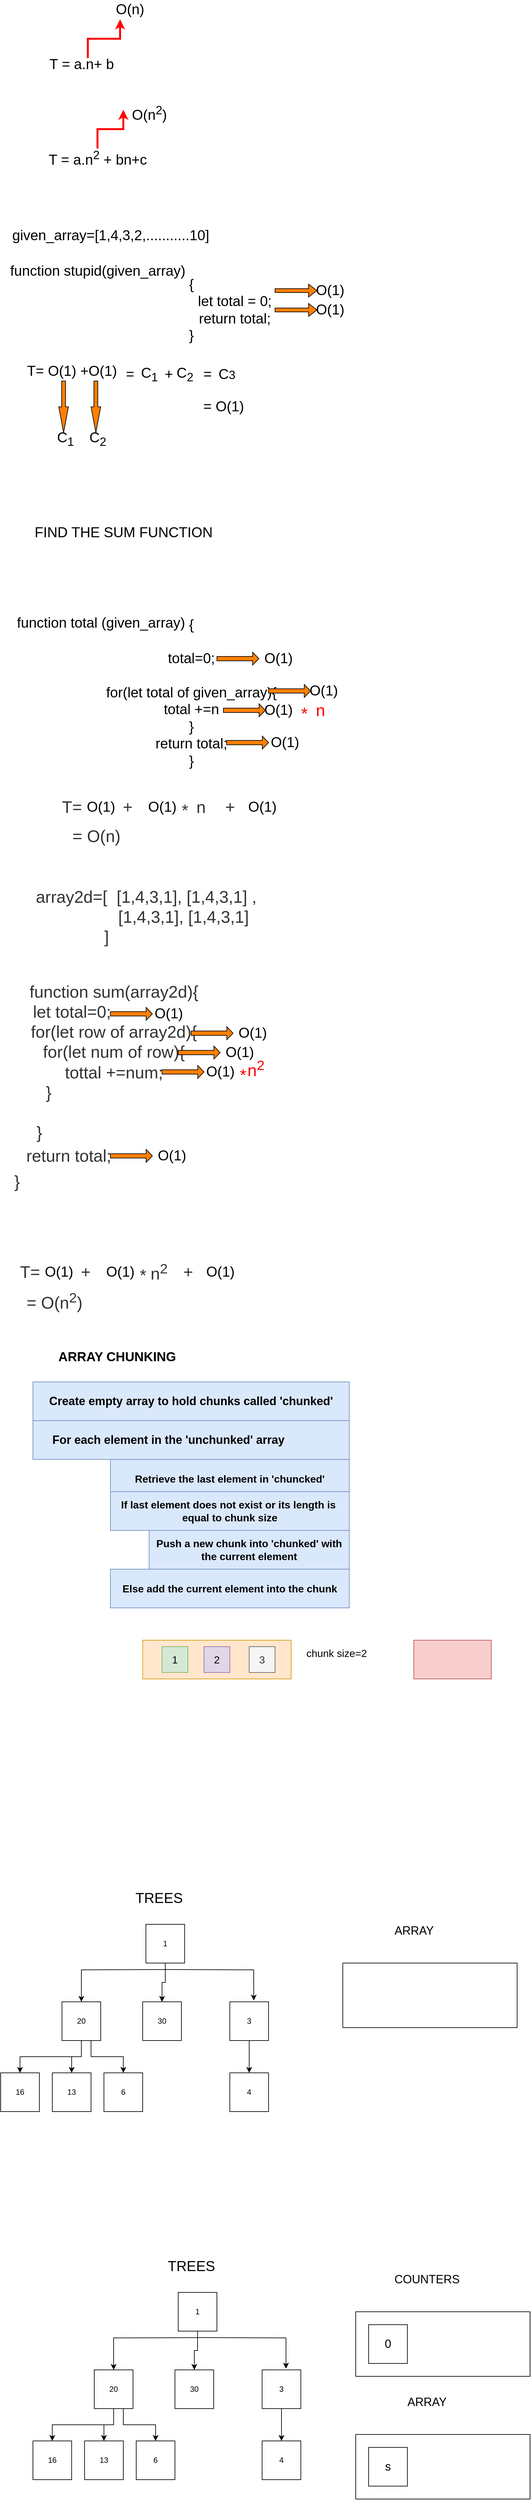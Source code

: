 <mxfile version="16.1.0" type="github">
  <diagram id="fwktXd9fh1U-leJpyrz3" name="Page-1">
    <mxGraphModel dx="1422" dy="762" grid="1" gridSize="10" guides="1" tooltips="1" connect="1" arrows="1" fold="1" page="1" pageScale="1" pageWidth="850" pageHeight="1100" math="1" shadow="0">
      <root>
        <mxCell id="0" />
        <mxCell id="1" parent="0" />
        <mxCell id="ZRBFm-E4YwIKLhz83vzm-7" value="&lt;font style=&quot;font-size: 22px&quot;&gt;T = a.n&lt;sup&gt;2&lt;/sup&gt; + bn+c&lt;/font&gt;" style="text;html=1;align=center;verticalAlign=middle;resizable=0;points=[];autosize=1;strokeColor=none;fillColor=none;" parent="1" vertex="1">
          <mxGeometry x="95" y="360" width="170" height="30" as="geometry" />
        </mxCell>
        <mxCell id="ZRBFm-E4YwIKLhz83vzm-8" value="" style="edgeStyle=elbowEdgeStyle;elbow=vertical;endArrow=classic;html=1;rounded=0;fontSize=22;strokeColor=#FF0000;strokeWidth=3;" parent="1" source="ZRBFm-E4YwIKLhz83vzm-7" edge="1">
          <mxGeometry width="50" height="50" relative="1" as="geometry">
            <mxPoint x="170" y="360" as="sourcePoint" />
            <mxPoint x="220" y="300" as="targetPoint" />
          </mxGeometry>
        </mxCell>
        <mxCell id="ZRBFm-E4YwIKLhz83vzm-9" value="O(n&lt;sup&gt;2&lt;/sup&gt;)" style="text;html=1;align=center;verticalAlign=middle;resizable=0;points=[];autosize=1;strokeColor=none;fillColor=none;fontSize=22;" parent="1" vertex="1">
          <mxGeometry x="225" y="285" width="70" height="40" as="geometry" />
        </mxCell>
        <mxCell id="ZRBFm-E4YwIKLhz83vzm-15" value="&lt;font style=&quot;font-size: 22px&quot;&gt;T = a.n+ b&lt;/font&gt;" style="text;html=1;align=center;verticalAlign=middle;resizable=0;points=[];autosize=1;strokeColor=none;fillColor=none;" parent="1" vertex="1">
          <mxGeometry x="95" y="220" width="120" height="20" as="geometry" />
        </mxCell>
        <mxCell id="ZRBFm-E4YwIKLhz83vzm-16" value="" style="edgeStyle=elbowEdgeStyle;elbow=vertical;endArrow=classic;html=1;rounded=0;fontSize=22;strokeColor=#FF0000;strokeWidth=3;" parent="1" edge="1">
          <mxGeometry width="50" height="50" relative="1" as="geometry">
            <mxPoint x="165" y="220" as="sourcePoint" />
            <mxPoint x="215" y="160" as="targetPoint" />
          </mxGeometry>
        </mxCell>
        <mxCell id="ZRBFm-E4YwIKLhz83vzm-17" value="O(n)" style="text;html=1;align=center;verticalAlign=middle;resizable=0;points=[];autosize=1;strokeColor=none;fillColor=none;fontSize=22;" parent="1" vertex="1">
          <mxGeometry x="200" y="130" width="60" height="30" as="geometry" />
        </mxCell>
        <mxCell id="ZRBFm-E4YwIKLhz83vzm-18" value="given_array=[1,4,3,2,...........10]" style="text;html=1;align=center;verticalAlign=middle;resizable=0;points=[];autosize=1;strokeColor=none;fillColor=none;fontSize=22;" parent="1" vertex="1">
          <mxGeometry x="40" y="480" width="320" height="30" as="geometry" />
        </mxCell>
        <mxCell id="ZRBFm-E4YwIKLhz83vzm-19" value="function stupid(given_array)" style="text;html=1;align=center;verticalAlign=middle;resizable=0;points=[];autosize=1;strokeColor=none;fillColor=none;fontSize=22;" parent="1" vertex="1">
          <mxGeometry x="35" y="535" width="290" height="30" as="geometry" />
        </mxCell>
        <mxCell id="ZRBFm-E4YwIKLhz83vzm-20" value="{&lt;br&gt;&amp;nbsp; &amp;nbsp; &amp;nbsp; &amp;nbsp; &amp;nbsp; &amp;nbsp; &amp;nbsp; &amp;nbsp; &amp;nbsp; &amp;nbsp; &amp;nbsp; let total = 0;&lt;br&gt;&amp;nbsp; &amp;nbsp; &amp;nbsp; &amp;nbsp; &amp;nbsp; &amp;nbsp; &amp;nbsp; &amp;nbsp; &amp;nbsp; &amp;nbsp; &amp;nbsp; return total;&lt;br&gt;}" style="text;html=1;align=center;verticalAlign=middle;resizable=0;points=[];autosize=1;strokeColor=none;fillColor=none;fontSize=22;" parent="1" vertex="1">
          <mxGeometry x="195" y="555" width="260" height="110" as="geometry" />
        </mxCell>
        <mxCell id="ZRBFm-E4YwIKLhz83vzm-21" value="" style="shape=singleArrow;whiteSpace=wrap;html=1;fontSize=22;fillColor=#FF8000;" parent="1" vertex="1">
          <mxGeometry x="455" y="570" width="65" height="20" as="geometry" />
        </mxCell>
        <mxCell id="ZRBFm-E4YwIKLhz83vzm-22" value="" style="shape=singleArrow;whiteSpace=wrap;html=1;fontSize=22;fillColor=#FF8000;" parent="1" vertex="1">
          <mxGeometry x="455" y="600" width="65" height="20" as="geometry" />
        </mxCell>
        <mxCell id="ZRBFm-E4YwIKLhz83vzm-23" value="O(1)" style="text;html=1;align=center;verticalAlign=middle;resizable=0;points=[];autosize=1;strokeColor=none;fillColor=none;fontSize=22;" parent="1" vertex="1">
          <mxGeometry x="510" y="565" width="60" height="30" as="geometry" />
        </mxCell>
        <mxCell id="ZRBFm-E4YwIKLhz83vzm-24" value="O(1)" style="text;html=1;align=center;verticalAlign=middle;resizable=0;points=[];autosize=1;strokeColor=none;fillColor=none;fontSize=22;" parent="1" vertex="1">
          <mxGeometry x="510" y="595" width="60" height="30" as="geometry" />
        </mxCell>
        <mxCell id="ZRBFm-E4YwIKLhz83vzm-25" value="T= O(1) +O(1)" style="text;html=1;align=center;verticalAlign=middle;resizable=0;points=[];autosize=1;strokeColor=none;fillColor=none;fontSize=22;" parent="1" vertex="1">
          <mxGeometry x="65" y="690" width="150" height="30" as="geometry" />
        </mxCell>
        <mxCell id="ZRBFm-E4YwIKLhz83vzm-26" value="" style="html=1;shadow=0;dashed=0;align=center;verticalAlign=middle;shape=mxgraph.arrows2.arrow;dy=0.6;dx=40;direction=south;notch=0;fontSize=22;fillColor=#FF8000;" parent="1" vertex="1">
          <mxGeometry x="120" y="720" width="15" height="80" as="geometry" />
        </mxCell>
        <mxCell id="ZRBFm-E4YwIKLhz83vzm-27" value="" style="html=1;shadow=0;dashed=0;align=center;verticalAlign=middle;shape=mxgraph.arrows2.arrow;dy=0.6;dx=40;direction=south;notch=0;fontSize=22;fillColor=#FF8000;" parent="1" vertex="1">
          <mxGeometry x="170" y="720" width="15" height="80" as="geometry" />
        </mxCell>
        <mxCell id="ZRBFm-E4YwIKLhz83vzm-28" value="C&lt;sub&gt;1&lt;/sub&gt;" style="text;html=1;align=center;verticalAlign=middle;resizable=0;points=[];autosize=1;strokeColor=none;fillColor=none;fontSize=22;" parent="1" vertex="1">
          <mxGeometry x="110" y="790" width="40" height="40" as="geometry" />
        </mxCell>
        <mxCell id="ZRBFm-E4YwIKLhz83vzm-29" value="C&lt;sub&gt;2&lt;/sub&gt;" style="text;html=1;align=center;verticalAlign=middle;resizable=0;points=[];autosize=1;strokeColor=none;fillColor=none;fontSize=22;" parent="1" vertex="1">
          <mxGeometry x="160" y="790" width="40" height="40" as="geometry" />
        </mxCell>
        <mxCell id="ZRBFm-E4YwIKLhz83vzm-30" value="=" style="text;html=1;align=center;verticalAlign=middle;resizable=0;points=[];autosize=1;strokeColor=none;fillColor=none;fontSize=22;" parent="1" vertex="1">
          <mxGeometry x="215" y="695" width="30" height="30" as="geometry" />
        </mxCell>
        <mxCell id="ZRBFm-E4YwIKLhz83vzm-31" value="C&lt;sub&gt;1&lt;/sub&gt;" style="text;html=1;align=center;verticalAlign=middle;resizable=0;points=[];autosize=1;strokeColor=none;fillColor=none;fontSize=22;" parent="1" vertex="1">
          <mxGeometry x="240" y="690" width="40" height="40" as="geometry" />
        </mxCell>
        <mxCell id="ZRBFm-E4YwIKLhz83vzm-32" value="C&lt;sub&gt;2&lt;/sub&gt;" style="text;html=1;align=center;verticalAlign=middle;resizable=0;points=[];autosize=1;strokeColor=none;fillColor=none;fontSize=22;" parent="1" vertex="1">
          <mxGeometry x="295" y="690" width="40" height="40" as="geometry" />
        </mxCell>
        <mxCell id="ZRBFm-E4YwIKLhz83vzm-33" value="C&lt;span style=&quot;font-size: 18.333px&quot;&gt;3&lt;/span&gt;" style="text;html=1;align=center;verticalAlign=middle;resizable=0;points=[];autosize=1;strokeColor=none;fillColor=none;fontSize=22;" parent="1" vertex="1">
          <mxGeometry x="360" y="695" width="40" height="30" as="geometry" />
        </mxCell>
        <mxCell id="ZRBFm-E4YwIKLhz83vzm-34" value="+" style="text;html=1;align=center;verticalAlign=middle;resizable=0;points=[];autosize=1;strokeColor=none;fillColor=none;fontSize=22;" parent="1" vertex="1">
          <mxGeometry x="275" y="695" width="30" height="30" as="geometry" />
        </mxCell>
        <mxCell id="ZRBFm-E4YwIKLhz83vzm-38" value="=" style="text;html=1;align=center;verticalAlign=middle;resizable=0;points=[];autosize=1;strokeColor=none;fillColor=none;fontSize=22;" parent="1" vertex="1">
          <mxGeometry x="335" y="695" width="30" height="30" as="geometry" />
        </mxCell>
        <mxCell id="ZRBFm-E4YwIKLhz83vzm-39" value="= O(1)" style="text;html=1;align=center;verticalAlign=middle;resizable=0;points=[];autosize=1;strokeColor=none;fillColor=none;fontSize=22;" parent="1" vertex="1">
          <mxGeometry x="335" y="745" width="80" height="30" as="geometry" />
        </mxCell>
        <mxCell id="ZRBFm-E4YwIKLhz83vzm-40" value="FIND THE SUM FUNCTION" style="text;html=1;align=center;verticalAlign=middle;resizable=0;points=[];autosize=1;strokeColor=none;fillColor=none;fontSize=22;" parent="1" vertex="1">
          <mxGeometry x="75" y="940" width="290" height="30" as="geometry" />
        </mxCell>
        <mxCell id="ZRBFm-E4YwIKLhz83vzm-41" value="function total (given_array)" style="text;html=1;align=center;verticalAlign=middle;resizable=0;points=[];autosize=1;strokeColor=none;fillColor=none;fontSize=22;" parent="1" vertex="1">
          <mxGeometry x="45" y="1080" width="280" height="30" as="geometry" />
        </mxCell>
        <mxCell id="ZRBFm-E4YwIKLhz83vzm-43" value="&lt;br&gt;&lt;br&gt;&lt;br&gt;&lt;br&gt;{&lt;br&gt;&lt;br&gt;total=0;&lt;br&gt;&lt;br&gt;for(let total of given_array){&lt;br&gt;total +=n&lt;br&gt;}&lt;br&gt;return total;&lt;br&gt;}" style="text;html=1;align=center;verticalAlign=middle;resizable=0;points=[];autosize=1;strokeColor=none;fillColor=none;fontSize=22;" parent="1" vertex="1">
          <mxGeometry x="185" y="980" width="280" height="340" as="geometry" />
        </mxCell>
        <mxCell id="ZRBFm-E4YwIKLhz83vzm-44" value="" style="shape=singleArrow;whiteSpace=wrap;html=1;fontSize=22;fillColor=#FF8000;arrowWidth=0.333;arrowSize=0.149;" parent="1" vertex="1">
          <mxGeometry x="365" y="1140" width="65" height="20" as="geometry" />
        </mxCell>
        <mxCell id="ZRBFm-E4YwIKLhz83vzm-45" value="" style="shape=singleArrow;whiteSpace=wrap;html=1;fontSize=22;fillColor=#FF8000;arrowWidth=0.333;arrowSize=0.149;" parent="1" vertex="1">
          <mxGeometry x="375" y="1220" width="65" height="20" as="geometry" />
        </mxCell>
        <mxCell id="ZRBFm-E4YwIKLhz83vzm-46" value="" style="shape=singleArrow;whiteSpace=wrap;html=1;fontSize=22;fillColor=#FF8000;arrowWidth=0.333;arrowSize=0.149;" parent="1" vertex="1">
          <mxGeometry x="445" y="1190" width="65" height="20" as="geometry" />
        </mxCell>
        <mxCell id="ZRBFm-E4YwIKLhz83vzm-47" value="" style="shape=singleArrow;whiteSpace=wrap;html=1;fontSize=22;fillColor=#FF8000;arrowWidth=0.333;arrowSize=0.149;" parent="1" vertex="1">
          <mxGeometry x="380" y="1270" width="65" height="20" as="geometry" />
        </mxCell>
        <mxCell id="ZRBFm-E4YwIKLhz83vzm-48" value="O(1)" style="text;html=1;align=center;verticalAlign=middle;resizable=0;points=[];autosize=1;strokeColor=none;fillColor=none;fontSize=22;" parent="1" vertex="1">
          <mxGeometry x="430" y="1135" width="60" height="30" as="geometry" />
        </mxCell>
        <mxCell id="ZRBFm-E4YwIKLhz83vzm-49" value="O(1)" style="text;html=1;align=center;verticalAlign=middle;resizable=0;points=[];autosize=1;strokeColor=none;fillColor=none;fontSize=22;" parent="1" vertex="1">
          <mxGeometry x="500" y="1185" width="60" height="30" as="geometry" />
        </mxCell>
        <mxCell id="ZRBFm-E4YwIKLhz83vzm-50" value="O(1)" style="text;html=1;align=center;verticalAlign=middle;resizable=0;points=[];autosize=1;strokeColor=none;fillColor=none;fontSize=22;" parent="1" vertex="1">
          <mxGeometry x="430" y="1215" width="60" height="30" as="geometry" />
        </mxCell>
        <mxCell id="ZRBFm-E4YwIKLhz83vzm-51" value="O(1)" style="text;html=1;align=center;verticalAlign=middle;resizable=0;points=[];autosize=1;strokeColor=none;fillColor=none;fontSize=22;" parent="1" vertex="1">
          <mxGeometry x="440" y="1265" width="60" height="30" as="geometry" />
        </mxCell>
        <mxCell id="ZRBFm-E4YwIKLhz83vzm-52" value="&lt;font style=&quot;font-size: 26px&quot; color=&quot;#ff0000&quot;&gt;*&lt;/font&gt;" style="text;html=1;align=center;verticalAlign=middle;resizable=0;points=[];autosize=1;strokeColor=none;fillColor=none;fontSize=22;strokeWidth=3;" parent="1" vertex="1">
          <mxGeometry x="485" y="1220" width="30" height="30" as="geometry" />
        </mxCell>
        <mxCell id="ZRBFm-E4YwIKLhz83vzm-53" value="n" style="text;html=1;align=center;verticalAlign=middle;resizable=0;points=[];autosize=1;strokeColor=none;fillColor=none;fontSize=26;fontColor=#FF0000;" parent="1" vertex="1">
          <mxGeometry x="510" y="1210" width="30" height="40" as="geometry" />
        </mxCell>
        <mxCell id="ZRBFm-E4YwIKLhz83vzm-54" value="&lt;font color=&quot;#333333&quot;&gt;T=&lt;/font&gt;" style="text;html=1;align=center;verticalAlign=middle;resizable=0;points=[];autosize=1;strokeColor=none;fillColor=none;fontSize=26;fontColor=#FF0000;" parent="1" vertex="1">
          <mxGeometry x="115" y="1360" width="50" height="40" as="geometry" />
        </mxCell>
        <mxCell id="ZRBFm-E4YwIKLhz83vzm-55" value="O(1)" style="text;html=1;align=center;verticalAlign=middle;resizable=0;points=[];autosize=1;strokeColor=none;fillColor=none;fontSize=22;" parent="1" vertex="1">
          <mxGeometry x="405" y="1365" width="60" height="30" as="geometry" />
        </mxCell>
        <mxCell id="ZRBFm-E4YwIKLhz83vzm-56" value="O(1)" style="text;html=1;align=center;verticalAlign=middle;resizable=0;points=[];autosize=1;strokeColor=none;fillColor=none;fontSize=22;" parent="1" vertex="1">
          <mxGeometry x="250" y="1365" width="60" height="30" as="geometry" />
        </mxCell>
        <mxCell id="ZRBFm-E4YwIKLhz83vzm-57" value="O(1)" style="text;html=1;align=center;verticalAlign=middle;resizable=0;points=[];autosize=1;strokeColor=none;fillColor=none;fontSize=22;" parent="1" vertex="1">
          <mxGeometry x="155" y="1365" width="60" height="30" as="geometry" />
        </mxCell>
        <mxCell id="ZRBFm-E4YwIKLhz83vzm-58" value="+&amp;nbsp;" style="text;html=1;align=center;verticalAlign=middle;resizable=0;points=[];autosize=1;strokeColor=none;fillColor=none;fontSize=26;fontColor=#333333;" parent="1" vertex="1">
          <mxGeometry x="210" y="1360" width="40" height="40" as="geometry" />
        </mxCell>
        <mxCell id="ZRBFm-E4YwIKLhz83vzm-60" value="*" style="text;html=1;align=center;verticalAlign=middle;resizable=0;points=[];autosize=1;strokeColor=none;fillColor=none;fontSize=26;fontColor=#333333;" parent="1" vertex="1">
          <mxGeometry x="300" y="1365" width="30" height="40" as="geometry" />
        </mxCell>
        <mxCell id="ZRBFm-E4YwIKLhz83vzm-61" value="n" style="text;html=1;align=center;verticalAlign=middle;resizable=0;points=[];autosize=1;strokeColor=none;fillColor=none;fontSize=26;fontColor=#333333;" parent="1" vertex="1">
          <mxGeometry x="325" y="1360" width="30" height="40" as="geometry" />
        </mxCell>
        <mxCell id="ZRBFm-E4YwIKLhz83vzm-64" value="+" style="text;html=1;align=center;verticalAlign=middle;resizable=0;points=[];autosize=1;strokeColor=none;fillColor=none;fontSize=26;fontColor=#333333;" parent="1" vertex="1">
          <mxGeometry x="370" y="1360" width="30" height="40" as="geometry" />
        </mxCell>
        <mxCell id="ZRBFm-E4YwIKLhz83vzm-65" value="= O(n)" style="text;html=1;align=center;verticalAlign=middle;resizable=0;points=[];autosize=1;strokeColor=none;fillColor=none;fontSize=26;fontColor=#333333;" parent="1" vertex="1">
          <mxGeometry x="132.5" y="1405" width="90" height="40" as="geometry" />
        </mxCell>
        <mxCell id="ZRBFm-E4YwIKLhz83vzm-66" value="array2d=[&amp;nbsp; [1,4,3,1],&amp;nbsp;[1,4,3,1] , &lt;br&gt;&amp;nbsp; &amp;nbsp; &amp;nbsp; &amp;nbsp; &amp;nbsp; &amp;nbsp; &amp;nbsp; &amp;nbsp; [1,4,3,1], [1,4,3,1]&lt;br&gt;]&amp;nbsp; &amp;nbsp; &amp;nbsp; &amp;nbsp; &amp;nbsp; &amp;nbsp; &amp;nbsp; &amp;nbsp; &amp;nbsp;" style="text;html=1;align=center;verticalAlign=middle;resizable=0;points=[];autosize=1;strokeColor=none;fillColor=none;fontSize=26;fontColor=#333333;" parent="1" vertex="1">
          <mxGeometry x="75" y="1500" width="360" height="100" as="geometry" />
        </mxCell>
        <mxCell id="ZRBFm-E4YwIKLhz83vzm-67" value="function sum(array2d){&lt;br&gt;let total=0;&amp;nbsp; &amp;nbsp; &amp;nbsp; &amp;nbsp; &amp;nbsp; &amp;nbsp; &amp;nbsp; &amp;nbsp; &amp;nbsp;&amp;nbsp;&lt;br&gt;for(let row of array2d){&lt;br&gt;for(let num of row){&lt;br&gt;tottal +=num;&lt;br&gt;}&amp;nbsp; &amp;nbsp; &amp;nbsp; &amp;nbsp; &amp;nbsp; &amp;nbsp; &amp;nbsp; &amp;nbsp; &amp;nbsp; &amp;nbsp; &amp;nbsp; &amp;nbsp; &amp;nbsp; &amp;nbsp;&amp;nbsp;&lt;br&gt;&lt;br&gt;}&amp;nbsp; &amp;nbsp; &amp;nbsp; &amp;nbsp; &amp;nbsp; &amp;nbsp; &amp;nbsp; &amp;nbsp; &amp;nbsp; &amp;nbsp; &amp;nbsp; &amp;nbsp; &amp;nbsp; &amp;nbsp; &amp;nbsp; &amp;nbsp;&amp;nbsp;" style="text;html=1;align=center;verticalAlign=middle;resizable=0;points=[];autosize=1;strokeColor=none;fillColor=none;fontSize=26;fontColor=#333333;" parent="1" vertex="1">
          <mxGeometry x="65" y="1650" width="280" height="250" as="geometry" />
        </mxCell>
        <mxCell id="ZRBFm-E4YwIKLhz83vzm-68" value="" style="shape=singleArrow;whiteSpace=wrap;html=1;fontSize=22;fillColor=#FF8000;arrowWidth=0.333;arrowSize=0.149;" parent="1" vertex="1">
          <mxGeometry x="200" y="1690" width="65" height="20" as="geometry" />
        </mxCell>
        <mxCell id="ZRBFm-E4YwIKLhz83vzm-69" value="" style="shape=singleArrow;whiteSpace=wrap;html=1;fontSize=22;fillColor=#FF8000;arrowWidth=0.333;arrowSize=0.149;" parent="1" vertex="1">
          <mxGeometry x="325" y="1720" width="65" height="20" as="geometry" />
        </mxCell>
        <mxCell id="ZRBFm-E4YwIKLhz83vzm-70" value="" style="shape=singleArrow;whiteSpace=wrap;html=1;fontSize=22;fillColor=#FF8000;arrowWidth=0.333;arrowSize=0.149;" parent="1" vertex="1">
          <mxGeometry x="305" y="1750" width="65" height="20" as="geometry" />
        </mxCell>
        <mxCell id="ZRBFm-E4YwIKLhz83vzm-71" value="" style="shape=singleArrow;whiteSpace=wrap;html=1;fontSize=22;fillColor=#FF8000;arrowWidth=0.333;arrowSize=0.149;" parent="1" vertex="1">
          <mxGeometry x="280" y="1780" width="65" height="20" as="geometry" />
        </mxCell>
        <mxCell id="ZRBFm-E4YwIKLhz83vzm-72" value="O(1)" style="text;html=1;align=center;verticalAlign=middle;resizable=0;points=[];autosize=1;strokeColor=none;fillColor=none;fontSize=22;" parent="1" vertex="1">
          <mxGeometry x="260" y="1685" width="60" height="30" as="geometry" />
        </mxCell>
        <mxCell id="ZRBFm-E4YwIKLhz83vzm-73" value="O(1)" style="text;html=1;align=center;verticalAlign=middle;resizable=0;points=[];autosize=1;strokeColor=none;fillColor=none;fontSize=22;" parent="1" vertex="1">
          <mxGeometry x="390" y="1715" width="60" height="30" as="geometry" />
        </mxCell>
        <mxCell id="ZRBFm-E4YwIKLhz83vzm-74" value="O(1)" style="text;html=1;align=center;verticalAlign=middle;resizable=0;points=[];autosize=1;strokeColor=none;fillColor=none;fontSize=22;" parent="1" vertex="1">
          <mxGeometry x="370" y="1745" width="60" height="30" as="geometry" />
        </mxCell>
        <mxCell id="ZRBFm-E4YwIKLhz83vzm-75" value="O(1)" style="text;html=1;align=center;verticalAlign=middle;resizable=0;points=[];autosize=1;strokeColor=none;fillColor=none;fontSize=22;" parent="1" vertex="1">
          <mxGeometry x="340" y="1775" width="60" height="30" as="geometry" />
        </mxCell>
        <mxCell id="ZRBFm-E4YwIKLhz83vzm-76" value="&lt;font style=&quot;font-size: 26px&quot; color=&quot;#ff0000&quot;&gt;*&lt;/font&gt;" style="text;html=1;align=center;verticalAlign=middle;resizable=0;points=[];autosize=1;strokeColor=none;fillColor=none;fontSize=22;strokeWidth=3;" parent="1" vertex="1">
          <mxGeometry x="390" y="1780" width="30" height="30" as="geometry" />
        </mxCell>
        <mxCell id="ZRBFm-E4YwIKLhz83vzm-77" value="n&lt;sup&gt;2&lt;/sup&gt;" style="text;html=1;align=center;verticalAlign=middle;resizable=0;points=[];autosize=1;strokeColor=none;fillColor=none;fontSize=26;fontColor=#FF0000;" parent="1" vertex="1">
          <mxGeometry x="405" y="1765" width="40" height="40" as="geometry" />
        </mxCell>
        <mxCell id="ZRBFm-E4YwIKLhz83vzm-78" value="}" style="text;html=1;align=center;verticalAlign=middle;resizable=0;points=[];autosize=1;strokeColor=none;fillColor=none;fontSize=26;fontColor=#333333;" parent="1" vertex="1">
          <mxGeometry x="45" y="1940" width="20" height="40" as="geometry" />
        </mxCell>
        <mxCell id="ZRBFm-E4YwIKLhz83vzm-81" value="return total;" style="text;html=1;align=center;verticalAlign=middle;resizable=0;points=[];autosize=1;strokeColor=none;fillColor=none;fontSize=26;fontColor=#333333;" parent="1" vertex="1">
          <mxGeometry x="60" y="1900" width="150" height="40" as="geometry" />
        </mxCell>
        <mxCell id="ZRBFm-E4YwIKLhz83vzm-82" value="" style="shape=singleArrow;whiteSpace=wrap;html=1;fontSize=22;fillColor=#FF8000;arrowWidth=0.333;arrowSize=0.149;" parent="1" vertex="1">
          <mxGeometry x="200" y="1910" width="65" height="20" as="geometry" />
        </mxCell>
        <mxCell id="ZRBFm-E4YwIKLhz83vzm-84" value="O(1)" style="text;html=1;align=center;verticalAlign=middle;resizable=0;points=[];autosize=1;strokeColor=none;fillColor=none;fontSize=22;" parent="1" vertex="1">
          <mxGeometry x="265" y="1905" width="60" height="30" as="geometry" />
        </mxCell>
        <mxCell id="ZRBFm-E4YwIKLhz83vzm-86" value="&lt;font color=&quot;#333333&quot;&gt;T=&lt;/font&gt;" style="text;html=1;align=center;verticalAlign=middle;resizable=0;points=[];autosize=1;strokeColor=none;fillColor=none;fontSize=26;fontColor=#FF0000;" parent="1" vertex="1">
          <mxGeometry x="50" y="2080" width="50" height="40" as="geometry" />
        </mxCell>
        <mxCell id="ZRBFm-E4YwIKLhz83vzm-87" value="O(1)" style="text;html=1;align=center;verticalAlign=middle;resizable=0;points=[];autosize=1;strokeColor=none;fillColor=none;fontSize=22;" parent="1" vertex="1">
          <mxGeometry x="340" y="2085" width="60" height="30" as="geometry" />
        </mxCell>
        <mxCell id="ZRBFm-E4YwIKLhz83vzm-88" value="O(1)" style="text;html=1;align=center;verticalAlign=middle;resizable=0;points=[];autosize=1;strokeColor=none;fillColor=none;fontSize=22;" parent="1" vertex="1">
          <mxGeometry x="185" y="2085" width="60" height="30" as="geometry" />
        </mxCell>
        <mxCell id="ZRBFm-E4YwIKLhz83vzm-89" value="O(1)" style="text;html=1;align=center;verticalAlign=middle;resizable=0;points=[];autosize=1;strokeColor=none;fillColor=none;fontSize=22;" parent="1" vertex="1">
          <mxGeometry x="90" y="2085" width="60" height="30" as="geometry" />
        </mxCell>
        <mxCell id="ZRBFm-E4YwIKLhz83vzm-90" value="+&amp;nbsp;" style="text;html=1;align=center;verticalAlign=middle;resizable=0;points=[];autosize=1;strokeColor=none;fillColor=none;fontSize=26;fontColor=#333333;" parent="1" vertex="1">
          <mxGeometry x="145" y="2080" width="40" height="40" as="geometry" />
        </mxCell>
        <mxCell id="ZRBFm-E4YwIKLhz83vzm-91" value="*" style="text;html=1;align=center;verticalAlign=middle;resizable=0;points=[];autosize=1;strokeColor=none;fillColor=none;fontSize=26;fontColor=#333333;" parent="1" vertex="1">
          <mxGeometry x="235" y="2085" width="30" height="40" as="geometry" />
        </mxCell>
        <mxCell id="ZRBFm-E4YwIKLhz83vzm-92" value="n&lt;sup&gt;2&lt;/sup&gt;" style="text;html=1;align=center;verticalAlign=middle;resizable=0;points=[];autosize=1;strokeColor=none;fillColor=none;fontSize=26;fontColor=#333333;" parent="1" vertex="1">
          <mxGeometry x="255" y="2080" width="40" height="40" as="geometry" />
        </mxCell>
        <mxCell id="ZRBFm-E4YwIKLhz83vzm-93" value="+" style="text;html=1;align=center;verticalAlign=middle;resizable=0;points=[];autosize=1;strokeColor=none;fillColor=none;fontSize=26;fontColor=#333333;" parent="1" vertex="1">
          <mxGeometry x="305" y="2080" width="30" height="40" as="geometry" />
        </mxCell>
        <mxCell id="ZRBFm-E4YwIKLhz83vzm-94" value="= O(n&lt;sup&gt;2&lt;/sup&gt;)" style="text;html=1;align=center;verticalAlign=middle;resizable=0;points=[];autosize=1;strokeColor=none;fillColor=none;fontSize=26;fontColor=#333333;" parent="1" vertex="1">
          <mxGeometry x="62.5" y="2125" width="100" height="40" as="geometry" />
        </mxCell>
        <mxCell id="3vECrWpbXgqy4JzGu4Ir-1" value="&lt;font style=&quot;font-size: 20px&quot;&gt;&lt;b&gt;ARRAY CHUNKING&lt;/b&gt;&lt;/font&gt;" style="text;html=1;align=center;verticalAlign=middle;resizable=0;points=[];autosize=1;strokeColor=none;fillColor=none;" parent="1" vertex="1">
          <mxGeometry x="110" y="2220" width="200" height="20" as="geometry" />
        </mxCell>
        <mxCell id="3vECrWpbXgqy4JzGu4Ir-2" value="&lt;font style=&quot;font-size: 18px&quot;&gt;&lt;b&gt;Create empty array to hold chunks called &#39;chunked&#39;&lt;/b&gt;&lt;/font&gt;" style="rounded=0;whiteSpace=wrap;html=1;fillColor=#dae8fc;strokeColor=#6c8ebf;" parent="1" vertex="1">
          <mxGeometry x="80" y="2270" width="490" height="60" as="geometry" />
        </mxCell>
        <mxCell id="3vECrWpbXgqy4JzGu4Ir-3" value="&lt;span style=&quot;font-size: 18px&quot;&gt;&lt;b&gt;For each element in the &#39;unchunked&#39; array&amp;nbsp; &amp;nbsp; &amp;nbsp; &amp;nbsp; &amp;nbsp; &amp;nbsp; &amp;nbsp;&amp;nbsp;&lt;/b&gt;&lt;/span&gt;" style="rounded=0;whiteSpace=wrap;html=1;fillColor=#dae8fc;strokeColor=#6c8ebf;" parent="1" vertex="1">
          <mxGeometry x="80" y="2330" width="490" height="60" as="geometry" />
        </mxCell>
        <mxCell id="3vECrWpbXgqy4JzGu4Ir-4" value="&lt;font style=&quot;font-size: 16px&quot;&gt;&lt;b&gt;Retrieve the last element in &#39;chuncked&#39;&lt;/b&gt;&lt;/font&gt;" style="rounded=0;whiteSpace=wrap;html=1;fillColor=#dae8fc;strokeColor=#6c8ebf;" parent="1" vertex="1">
          <mxGeometry x="200" y="2390" width="370" height="60" as="geometry" />
        </mxCell>
        <mxCell id="3vECrWpbXgqy4JzGu4Ir-5" value="&lt;span style=&quot;font-size: 16px&quot;&gt;&lt;b&gt;If last element does not exist or its length is&amp;nbsp;&lt;br&gt;equal to chunk size&lt;br&gt;&lt;/b&gt;&lt;/span&gt;" style="rounded=0;whiteSpace=wrap;html=1;fillColor=#dae8fc;strokeColor=#6c8ebf;" parent="1" vertex="1">
          <mxGeometry x="200" y="2440" width="370" height="60" as="geometry" />
        </mxCell>
        <mxCell id="3vECrWpbXgqy4JzGu4Ir-6" value="&lt;span style=&quot;font-size: 16px&quot;&gt;&lt;b&gt;Push a new chunk into &#39;chunked&#39; with the current element&lt;br&gt;&lt;/b&gt;&lt;/span&gt;" style="rounded=0;whiteSpace=wrap;html=1;fillColor=#dae8fc;strokeColor=#6c8ebf;" parent="1" vertex="1">
          <mxGeometry x="260" y="2500" width="310" height="60" as="geometry" />
        </mxCell>
        <mxCell id="3vECrWpbXgqy4JzGu4Ir-7" value="&lt;span style=&quot;font-size: 16px&quot;&gt;&lt;b&gt;Else add the current element into the chunk&lt;br&gt;&lt;/b&gt;&lt;/span&gt;" style="rounded=0;whiteSpace=wrap;html=1;fillColor=#dae8fc;strokeColor=#6c8ebf;" parent="1" vertex="1">
          <mxGeometry x="200" y="2560" width="370" height="60" as="geometry" />
        </mxCell>
        <mxCell id="3vECrWpbXgqy4JzGu4Ir-8" value="" style="rounded=0;whiteSpace=wrap;html=1;fontSize=16;fillColor=#ffe6cc;strokeColor=#d79b00;" parent="1" vertex="1">
          <mxGeometry x="250" y="2670" width="230" height="60" as="geometry" />
        </mxCell>
        <mxCell id="3vECrWpbXgqy4JzGu4Ir-9" value="1" style="rounded=0;whiteSpace=wrap;html=1;fontSize=16;fillColor=#d5e8d4;strokeColor=#82b366;" parent="1" vertex="1">
          <mxGeometry x="280" y="2680" width="40" height="40" as="geometry" />
        </mxCell>
        <mxCell id="3vECrWpbXgqy4JzGu4Ir-10" value="2" style="rounded=0;whiteSpace=wrap;html=1;fontSize=16;fillColor=#e1d5e7;strokeColor=#9673a6;" parent="1" vertex="1">
          <mxGeometry x="345" y="2680" width="40" height="40" as="geometry" />
        </mxCell>
        <mxCell id="3vECrWpbXgqy4JzGu4Ir-11" value="3" style="rounded=0;whiteSpace=wrap;html=1;fontSize=16;fillColor=#f5f5f5;fontColor=#333333;strokeColor=#666666;" parent="1" vertex="1">
          <mxGeometry x="415" y="2680" width="40" height="40" as="geometry" />
        </mxCell>
        <mxCell id="3vECrWpbXgqy4JzGu4Ir-12" value="" style="rounded=0;whiteSpace=wrap;html=1;fontSize=16;fillColor=#f8cecc;strokeColor=#b85450;" parent="1" vertex="1">
          <mxGeometry x="670" y="2670" width="120" height="60" as="geometry" />
        </mxCell>
        <mxCell id="3vECrWpbXgqy4JzGu4Ir-13" value="chunk size=2" style="text;html=1;align=center;verticalAlign=middle;resizable=0;points=[];autosize=1;strokeColor=none;fillColor=none;fontSize=16;" parent="1" vertex="1">
          <mxGeometry x="495" y="2680" width="110" height="20" as="geometry" />
        </mxCell>
        <mxCell id="MXPUOuO5k9PqEneCCeG2-2" value="&lt;font style=&quot;font-size: 22px&quot;&gt;TREES&lt;/font&gt;" style="text;html=1;align=center;verticalAlign=middle;resizable=0;points=[];autosize=1;strokeColor=none;fillColor=none;" vertex="1" parent="1">
          <mxGeometry x="230" y="3060" width="90" height="20" as="geometry" />
        </mxCell>
        <mxCell id="MXPUOuO5k9PqEneCCeG2-11" value="" style="edgeStyle=orthogonalEdgeStyle;rounded=0;orthogonalLoop=1;jettySize=auto;html=1;" edge="1" parent="1" source="MXPUOuO5k9PqEneCCeG2-3" target="MXPUOuO5k9PqEneCCeG2-5">
          <mxGeometry relative="1" as="geometry" />
        </mxCell>
        <mxCell id="MXPUOuO5k9PqEneCCeG2-3" value="1" style="whiteSpace=wrap;html=1;aspect=fixed;" vertex="1" parent="1">
          <mxGeometry x="255" y="3110" width="60" height="60" as="geometry" />
        </mxCell>
        <mxCell id="MXPUOuO5k9PqEneCCeG2-17" style="edgeStyle=orthogonalEdgeStyle;rounded=0;orthogonalLoop=1;jettySize=auto;html=1;entryX=0.5;entryY=0;entryDx=0;entryDy=0;" edge="1" parent="1" source="MXPUOuO5k9PqEneCCeG2-4" target="MXPUOuO5k9PqEneCCeG2-10">
          <mxGeometry relative="1" as="geometry" />
        </mxCell>
        <mxCell id="MXPUOuO5k9PqEneCCeG2-4" value="3" style="whiteSpace=wrap;html=1;aspect=fixed;" vertex="1" parent="1">
          <mxGeometry x="385" y="3230" width="60" height="60" as="geometry" />
        </mxCell>
        <mxCell id="MXPUOuO5k9PqEneCCeG2-5" value="30" style="whiteSpace=wrap;html=1;aspect=fixed;" vertex="1" parent="1">
          <mxGeometry x="250" y="3230" width="60" height="60" as="geometry" />
        </mxCell>
        <mxCell id="MXPUOuO5k9PqEneCCeG2-6" value="16" style="whiteSpace=wrap;html=1;aspect=fixed;" vertex="1" parent="1">
          <mxGeometry x="30" y="3340" width="60" height="60" as="geometry" />
        </mxCell>
        <mxCell id="MXPUOuO5k9PqEneCCeG2-14" style="edgeStyle=orthogonalEdgeStyle;rounded=0;orthogonalLoop=1;jettySize=auto;html=1;entryX=0.5;entryY=0;entryDx=0;entryDy=0;" edge="1" parent="1" source="MXPUOuO5k9PqEneCCeG2-7" target="MXPUOuO5k9PqEneCCeG2-8">
          <mxGeometry relative="1" as="geometry" />
        </mxCell>
        <mxCell id="MXPUOuO5k9PqEneCCeG2-15" style="edgeStyle=orthogonalEdgeStyle;rounded=0;orthogonalLoop=1;jettySize=auto;html=1;exitX=0.75;exitY=1;exitDx=0;exitDy=0;" edge="1" parent="1" source="MXPUOuO5k9PqEneCCeG2-7" target="MXPUOuO5k9PqEneCCeG2-9">
          <mxGeometry relative="1" as="geometry" />
        </mxCell>
        <mxCell id="MXPUOuO5k9PqEneCCeG2-16" style="edgeStyle=orthogonalEdgeStyle;rounded=0;orthogonalLoop=1;jettySize=auto;html=1;entryX=0.5;entryY=0;entryDx=0;entryDy=0;exitX=0.5;exitY=1;exitDx=0;exitDy=0;" edge="1" parent="1" source="MXPUOuO5k9PqEneCCeG2-7" target="MXPUOuO5k9PqEneCCeG2-6">
          <mxGeometry relative="1" as="geometry" />
        </mxCell>
        <mxCell id="MXPUOuO5k9PqEneCCeG2-7" value="20" style="whiteSpace=wrap;html=1;aspect=fixed;" vertex="1" parent="1">
          <mxGeometry x="125" y="3230" width="60" height="60" as="geometry" />
        </mxCell>
        <mxCell id="MXPUOuO5k9PqEneCCeG2-8" value="13" style="whiteSpace=wrap;html=1;aspect=fixed;" vertex="1" parent="1">
          <mxGeometry x="110" y="3340" width="60" height="60" as="geometry" />
        </mxCell>
        <mxCell id="MXPUOuO5k9PqEneCCeG2-9" value="6" style="whiteSpace=wrap;html=1;aspect=fixed;" vertex="1" parent="1">
          <mxGeometry x="190" y="3340" width="60" height="60" as="geometry" />
        </mxCell>
        <mxCell id="MXPUOuO5k9PqEneCCeG2-10" value="4" style="whiteSpace=wrap;html=1;aspect=fixed;" vertex="1" parent="1">
          <mxGeometry x="385" y="3340" width="60" height="60" as="geometry" />
        </mxCell>
        <mxCell id="MXPUOuO5k9PqEneCCeG2-12" value="" style="edgeStyle=orthogonalEdgeStyle;rounded=0;orthogonalLoop=1;jettySize=auto;html=1;entryX=0.617;entryY=-0.033;entryDx=0;entryDy=0;entryPerimeter=0;" edge="1" parent="1" target="MXPUOuO5k9PqEneCCeG2-4">
          <mxGeometry relative="1" as="geometry">
            <mxPoint x="295" y="3180" as="sourcePoint" />
            <mxPoint x="290" y="3240" as="targetPoint" />
          </mxGeometry>
        </mxCell>
        <mxCell id="MXPUOuO5k9PqEneCCeG2-13" value="" style="edgeStyle=orthogonalEdgeStyle;rounded=0;orthogonalLoop=1;jettySize=auto;html=1;entryX=0.5;entryY=0;entryDx=0;entryDy=0;" edge="1" parent="1" target="MXPUOuO5k9PqEneCCeG2-7">
          <mxGeometry relative="1" as="geometry">
            <mxPoint x="295" y="3180" as="sourcePoint" />
            <mxPoint x="290" y="3240" as="targetPoint" />
          </mxGeometry>
        </mxCell>
        <mxCell id="MXPUOuO5k9PqEneCCeG2-18" value="" style="rounded=0;whiteSpace=wrap;html=1;" vertex="1" parent="1">
          <mxGeometry x="560" y="3170" width="270" height="100" as="geometry" />
        </mxCell>
        <mxCell id="MXPUOuO5k9PqEneCCeG2-19" value="&lt;font style=&quot;font-size: 18px&quot;&gt;ARRAY&lt;/font&gt;" style="text;html=1;align=center;verticalAlign=middle;resizable=0;points=[];autosize=1;strokeColor=none;fillColor=none;" vertex="1" parent="1">
          <mxGeometry x="630" y="3110" width="80" height="20" as="geometry" />
        </mxCell>
        <mxCell id="MXPUOuO5k9PqEneCCeG2-20" value="&lt;font style=&quot;font-size: 22px&quot;&gt;TREES&lt;/font&gt;" style="text;html=1;align=center;verticalAlign=middle;resizable=0;points=[];autosize=1;strokeColor=none;fillColor=none;" vertex="1" parent="1">
          <mxGeometry x="280" y="3630" width="90" height="20" as="geometry" />
        </mxCell>
        <mxCell id="MXPUOuO5k9PqEneCCeG2-21" value="" style="edgeStyle=orthogonalEdgeStyle;rounded=0;orthogonalLoop=1;jettySize=auto;html=1;" edge="1" parent="1" source="MXPUOuO5k9PqEneCCeG2-22" target="MXPUOuO5k9PqEneCCeG2-25">
          <mxGeometry relative="1" as="geometry" />
        </mxCell>
        <mxCell id="MXPUOuO5k9PqEneCCeG2-22" value="1" style="whiteSpace=wrap;html=1;aspect=fixed;" vertex="1" parent="1">
          <mxGeometry x="305" y="3680" width="60" height="60" as="geometry" />
        </mxCell>
        <mxCell id="MXPUOuO5k9PqEneCCeG2-23" style="edgeStyle=orthogonalEdgeStyle;rounded=0;orthogonalLoop=1;jettySize=auto;html=1;entryX=0.5;entryY=0;entryDx=0;entryDy=0;" edge="1" parent="1" source="MXPUOuO5k9PqEneCCeG2-24" target="MXPUOuO5k9PqEneCCeG2-33">
          <mxGeometry relative="1" as="geometry" />
        </mxCell>
        <mxCell id="MXPUOuO5k9PqEneCCeG2-24" value="3" style="whiteSpace=wrap;html=1;aspect=fixed;" vertex="1" parent="1">
          <mxGeometry x="435" y="3800" width="60" height="60" as="geometry" />
        </mxCell>
        <mxCell id="MXPUOuO5k9PqEneCCeG2-25" value="30" style="whiteSpace=wrap;html=1;aspect=fixed;" vertex="1" parent="1">
          <mxGeometry x="300" y="3800" width="60" height="60" as="geometry" />
        </mxCell>
        <mxCell id="MXPUOuO5k9PqEneCCeG2-26" value="16" style="whiteSpace=wrap;html=1;aspect=fixed;" vertex="1" parent="1">
          <mxGeometry x="80" y="3910" width="60" height="60" as="geometry" />
        </mxCell>
        <mxCell id="MXPUOuO5k9PqEneCCeG2-27" style="edgeStyle=orthogonalEdgeStyle;rounded=0;orthogonalLoop=1;jettySize=auto;html=1;entryX=0.5;entryY=0;entryDx=0;entryDy=0;" edge="1" parent="1" source="MXPUOuO5k9PqEneCCeG2-30" target="MXPUOuO5k9PqEneCCeG2-31">
          <mxGeometry relative="1" as="geometry" />
        </mxCell>
        <mxCell id="MXPUOuO5k9PqEneCCeG2-28" style="edgeStyle=orthogonalEdgeStyle;rounded=0;orthogonalLoop=1;jettySize=auto;html=1;exitX=0.75;exitY=1;exitDx=0;exitDy=0;" edge="1" parent="1" source="MXPUOuO5k9PqEneCCeG2-30" target="MXPUOuO5k9PqEneCCeG2-32">
          <mxGeometry relative="1" as="geometry" />
        </mxCell>
        <mxCell id="MXPUOuO5k9PqEneCCeG2-29" style="edgeStyle=orthogonalEdgeStyle;rounded=0;orthogonalLoop=1;jettySize=auto;html=1;entryX=0.5;entryY=0;entryDx=0;entryDy=0;exitX=0.5;exitY=1;exitDx=0;exitDy=0;" edge="1" parent="1" source="MXPUOuO5k9PqEneCCeG2-30" target="MXPUOuO5k9PqEneCCeG2-26">
          <mxGeometry relative="1" as="geometry" />
        </mxCell>
        <mxCell id="MXPUOuO5k9PqEneCCeG2-30" value="20" style="whiteSpace=wrap;html=1;aspect=fixed;" vertex="1" parent="1">
          <mxGeometry x="175" y="3800" width="60" height="60" as="geometry" />
        </mxCell>
        <mxCell id="MXPUOuO5k9PqEneCCeG2-31" value="13" style="whiteSpace=wrap;html=1;aspect=fixed;" vertex="1" parent="1">
          <mxGeometry x="160" y="3910" width="60" height="60" as="geometry" />
        </mxCell>
        <mxCell id="MXPUOuO5k9PqEneCCeG2-32" value="6" style="whiteSpace=wrap;html=1;aspect=fixed;" vertex="1" parent="1">
          <mxGeometry x="240" y="3910" width="60" height="60" as="geometry" />
        </mxCell>
        <mxCell id="MXPUOuO5k9PqEneCCeG2-33" value="4" style="whiteSpace=wrap;html=1;aspect=fixed;" vertex="1" parent="1">
          <mxGeometry x="435" y="3910" width="60" height="60" as="geometry" />
        </mxCell>
        <mxCell id="MXPUOuO5k9PqEneCCeG2-34" value="" style="edgeStyle=orthogonalEdgeStyle;rounded=0;orthogonalLoop=1;jettySize=auto;html=1;entryX=0.617;entryY=-0.033;entryDx=0;entryDy=0;entryPerimeter=0;" edge="1" parent="1" target="MXPUOuO5k9PqEneCCeG2-24">
          <mxGeometry relative="1" as="geometry">
            <mxPoint x="345" y="3750" as="sourcePoint" />
            <mxPoint x="340" y="3810" as="targetPoint" />
          </mxGeometry>
        </mxCell>
        <mxCell id="MXPUOuO5k9PqEneCCeG2-35" value="" style="edgeStyle=orthogonalEdgeStyle;rounded=0;orthogonalLoop=1;jettySize=auto;html=1;entryX=0.5;entryY=0;entryDx=0;entryDy=0;" edge="1" parent="1" target="MXPUOuO5k9PqEneCCeG2-30">
          <mxGeometry relative="1" as="geometry">
            <mxPoint x="345" y="3750" as="sourcePoint" />
            <mxPoint x="340" y="3810" as="targetPoint" />
          </mxGeometry>
        </mxCell>
        <mxCell id="MXPUOuO5k9PqEneCCeG2-56" value="" style="rounded=0;whiteSpace=wrap;html=1;" vertex="1" parent="1">
          <mxGeometry x="580" y="3710" width="270" height="100" as="geometry" />
        </mxCell>
        <mxCell id="MXPUOuO5k9PqEneCCeG2-57" value="&lt;span style=&quot;font-size: 18px&quot;&gt;COUNTERS&lt;/span&gt;" style="text;html=1;align=center;verticalAlign=middle;resizable=0;points=[];autosize=1;strokeColor=none;fillColor=none;" vertex="1" parent="1">
          <mxGeometry x="630" y="3650" width="120" height="20" as="geometry" />
        </mxCell>
        <mxCell id="MXPUOuO5k9PqEneCCeG2-59" value="" style="rounded=0;whiteSpace=wrap;html=1;" vertex="1" parent="1">
          <mxGeometry x="580" y="3900" width="270" height="100" as="geometry" />
        </mxCell>
        <mxCell id="MXPUOuO5k9PqEneCCeG2-60" value="&lt;font style=&quot;font-size: 18px&quot;&gt;ARRAY&lt;/font&gt;" style="text;html=1;align=center;verticalAlign=middle;resizable=0;points=[];autosize=1;strokeColor=none;fillColor=none;" vertex="1" parent="1">
          <mxGeometry x="650" y="3840" width="80" height="20" as="geometry" />
        </mxCell>
        <mxCell id="MXPUOuO5k9PqEneCCeG2-61" value="s" style="whiteSpace=wrap;html=1;aspect=fixed;fontSize=18;" vertex="1" parent="1">
          <mxGeometry x="600" y="3920" width="60" height="60" as="geometry" />
        </mxCell>
        <mxCell id="MXPUOuO5k9PqEneCCeG2-62" value="0" style="whiteSpace=wrap;html=1;aspect=fixed;fontSize=18;" vertex="1" parent="1">
          <mxGeometry x="600" y="3730" width="60" height="60" as="geometry" />
        </mxCell>
      </root>
    </mxGraphModel>
  </diagram>
</mxfile>
